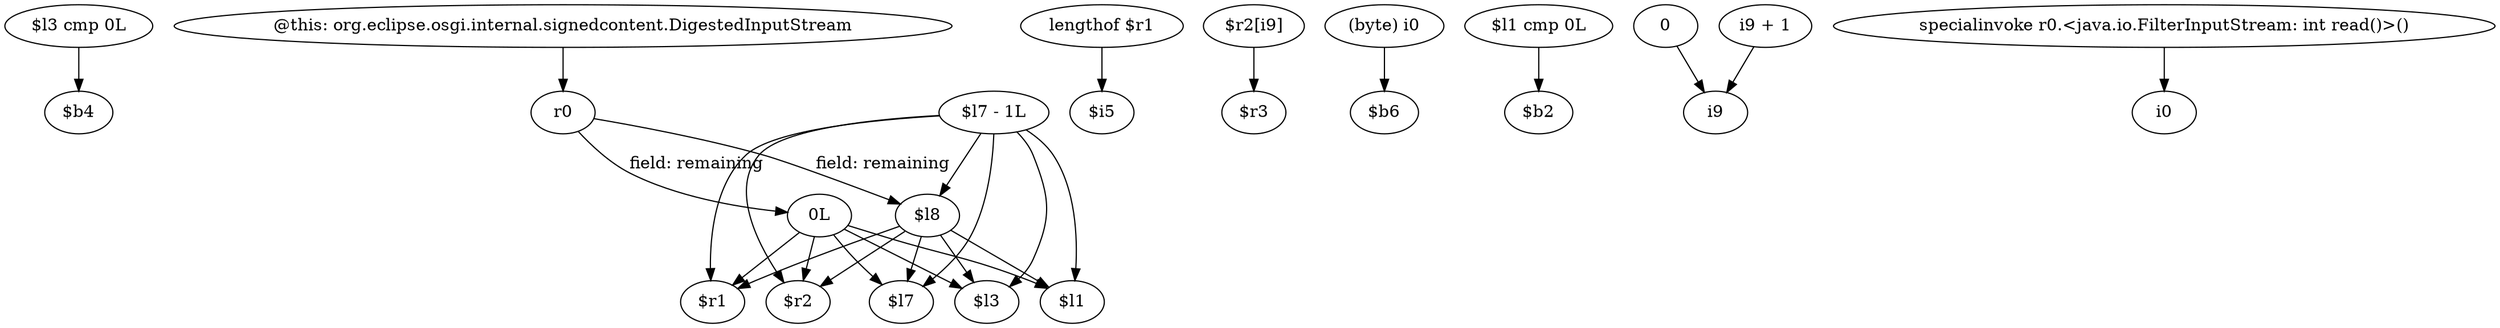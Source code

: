 digraph g {
0[label="$l3 cmp 0L"]
1[label="$b4"]
0->1[label=""]
2[label="@this: org.eclipse.osgi.internal.signedcontent.DigestedInputStream"]
3[label="r0"]
2->3[label=""]
4[label="lengthof $r1"]
5[label="$i5"]
4->5[label=""]
6[label="$l7 - 1L"]
7[label="$r2"]
6->7[label=""]
8[label="$l8"]
6->8[label=""]
3->8[label="field: remaining"]
9[label="0L"]
10[label="$l3"]
9->10[label=""]
11[label="$r1"]
6->11[label=""]
6->10[label=""]
3->9[label="field: remaining"]
12[label="$l1"]
6->12[label=""]
9->12[label=""]
8->12[label=""]
8->11[label=""]
8->7[label=""]
8->10[label=""]
9->7[label=""]
13[label="$r2[i9]"]
14[label="$r3"]
13->14[label=""]
15[label="(byte) i0"]
16[label="$b6"]
15->16[label=""]
17[label="$l7"]
8->17[label=""]
18[label="$l1 cmp 0L"]
19[label="$b2"]
18->19[label=""]
9->11[label=""]
20[label="0"]
21[label="i9"]
20->21[label=""]
6->17[label=""]
9->17[label=""]
22[label="i9 + 1"]
22->21[label=""]
23[label="specialinvoke r0.<java.io.FilterInputStream: int read()>()"]
24[label="i0"]
23->24[label=""]
}